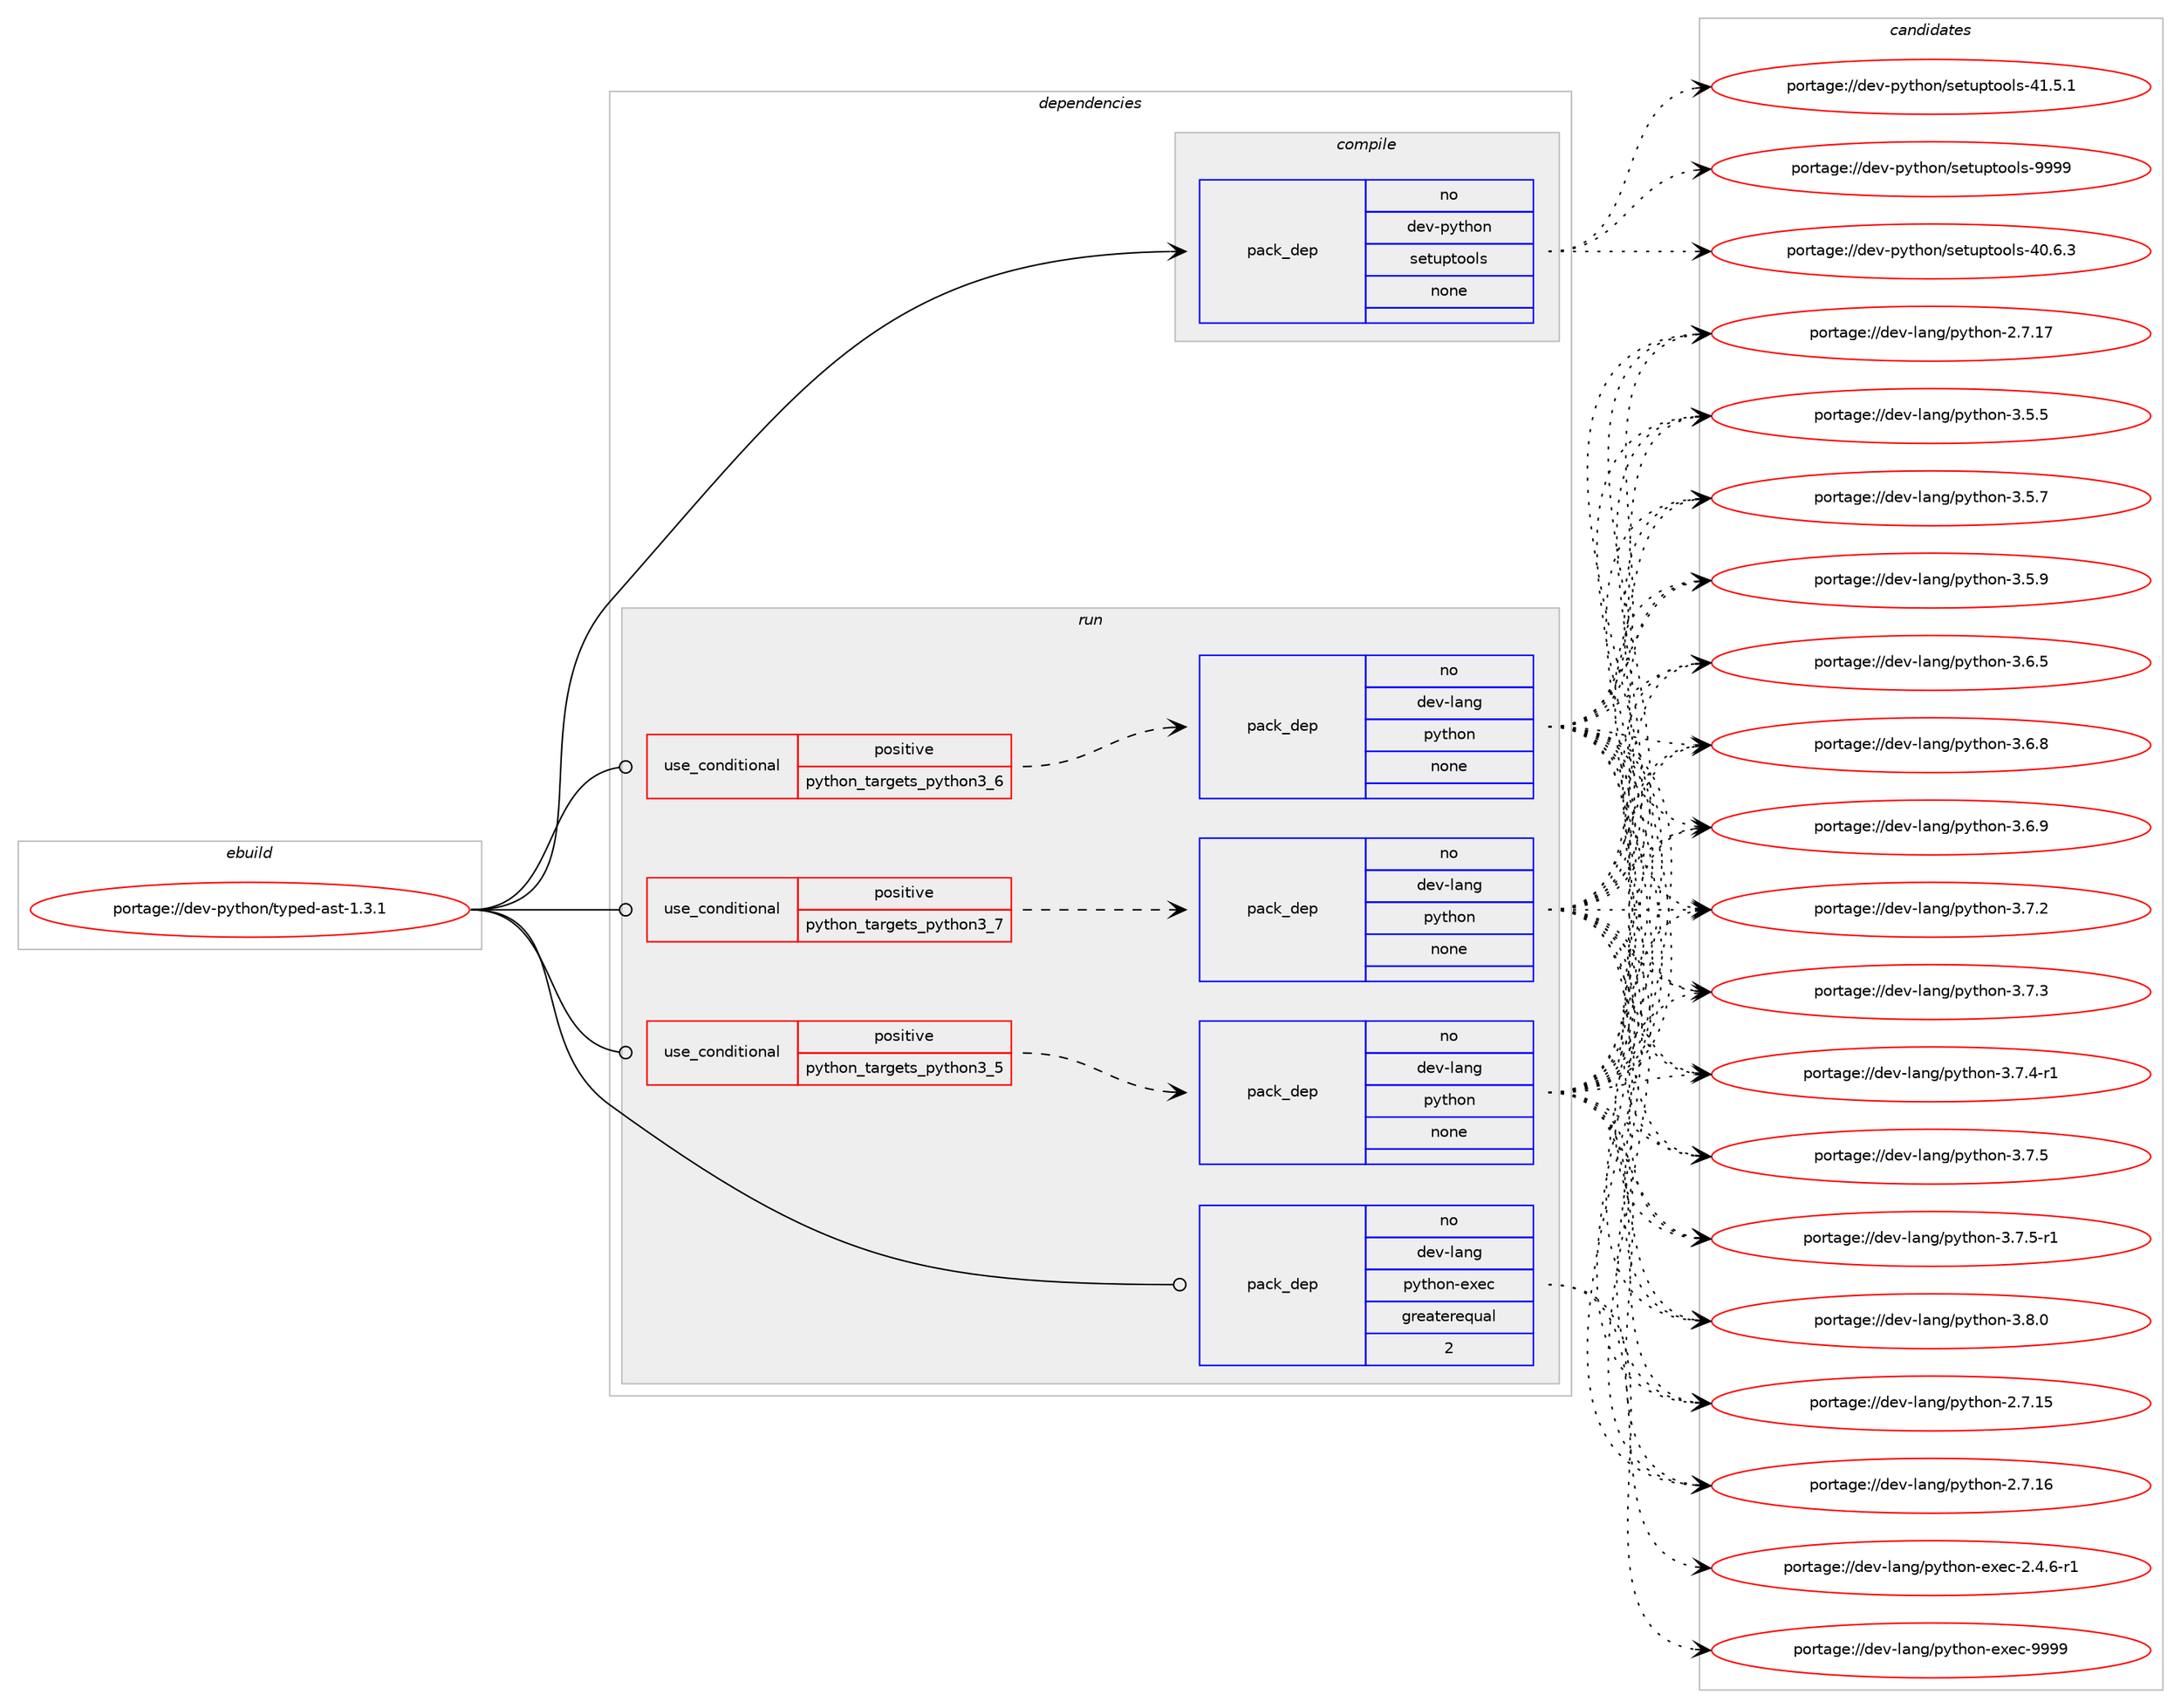 digraph prolog {

# *************
# Graph options
# *************

newrank=true;
concentrate=true;
compound=true;
graph [rankdir=LR,fontname=Helvetica,fontsize=10,ranksep=1.5];#, ranksep=2.5, nodesep=0.2];
edge  [arrowhead=vee];
node  [fontname=Helvetica,fontsize=10];

# **********
# The ebuild
# **********

subgraph cluster_leftcol {
color=gray;
rank=same;
label=<<i>ebuild</i>>;
id [label="portage://dev-python/typed-ast-1.3.1", color=red, width=4, href="../dev-python/typed-ast-1.3.1.svg"];
}

# ****************
# The dependencies
# ****************

subgraph cluster_midcol {
color=gray;
label=<<i>dependencies</i>>;
subgraph cluster_compile {
fillcolor="#eeeeee";
style=filled;
label=<<i>compile</i>>;
subgraph pack133557 {
dependency177127 [label=<<TABLE BORDER="0" CELLBORDER="1" CELLSPACING="0" CELLPADDING="4" WIDTH="220"><TR><TD ROWSPAN="6" CELLPADDING="30">pack_dep</TD></TR><TR><TD WIDTH="110">no</TD></TR><TR><TD>dev-python</TD></TR><TR><TD>setuptools</TD></TR><TR><TD>none</TD></TR><TR><TD></TD></TR></TABLE>>, shape=none, color=blue];
}
id:e -> dependency177127:w [weight=20,style="solid",arrowhead="vee"];
}
subgraph cluster_compileandrun {
fillcolor="#eeeeee";
style=filled;
label=<<i>compile and run</i>>;
}
subgraph cluster_run {
fillcolor="#eeeeee";
style=filled;
label=<<i>run</i>>;
subgraph cond40160 {
dependency177128 [label=<<TABLE BORDER="0" CELLBORDER="1" CELLSPACING="0" CELLPADDING="4"><TR><TD ROWSPAN="3" CELLPADDING="10">use_conditional</TD></TR><TR><TD>positive</TD></TR><TR><TD>python_targets_python3_5</TD></TR></TABLE>>, shape=none, color=red];
subgraph pack133558 {
dependency177129 [label=<<TABLE BORDER="0" CELLBORDER="1" CELLSPACING="0" CELLPADDING="4" WIDTH="220"><TR><TD ROWSPAN="6" CELLPADDING="30">pack_dep</TD></TR><TR><TD WIDTH="110">no</TD></TR><TR><TD>dev-lang</TD></TR><TR><TD>python</TD></TR><TR><TD>none</TD></TR><TR><TD></TD></TR></TABLE>>, shape=none, color=blue];
}
dependency177128:e -> dependency177129:w [weight=20,style="dashed",arrowhead="vee"];
}
id:e -> dependency177128:w [weight=20,style="solid",arrowhead="odot"];
subgraph cond40161 {
dependency177130 [label=<<TABLE BORDER="0" CELLBORDER="1" CELLSPACING="0" CELLPADDING="4"><TR><TD ROWSPAN="3" CELLPADDING="10">use_conditional</TD></TR><TR><TD>positive</TD></TR><TR><TD>python_targets_python3_6</TD></TR></TABLE>>, shape=none, color=red];
subgraph pack133559 {
dependency177131 [label=<<TABLE BORDER="0" CELLBORDER="1" CELLSPACING="0" CELLPADDING="4" WIDTH="220"><TR><TD ROWSPAN="6" CELLPADDING="30">pack_dep</TD></TR><TR><TD WIDTH="110">no</TD></TR><TR><TD>dev-lang</TD></TR><TR><TD>python</TD></TR><TR><TD>none</TD></TR><TR><TD></TD></TR></TABLE>>, shape=none, color=blue];
}
dependency177130:e -> dependency177131:w [weight=20,style="dashed",arrowhead="vee"];
}
id:e -> dependency177130:w [weight=20,style="solid",arrowhead="odot"];
subgraph cond40162 {
dependency177132 [label=<<TABLE BORDER="0" CELLBORDER="1" CELLSPACING="0" CELLPADDING="4"><TR><TD ROWSPAN="3" CELLPADDING="10">use_conditional</TD></TR><TR><TD>positive</TD></TR><TR><TD>python_targets_python3_7</TD></TR></TABLE>>, shape=none, color=red];
subgraph pack133560 {
dependency177133 [label=<<TABLE BORDER="0" CELLBORDER="1" CELLSPACING="0" CELLPADDING="4" WIDTH="220"><TR><TD ROWSPAN="6" CELLPADDING="30">pack_dep</TD></TR><TR><TD WIDTH="110">no</TD></TR><TR><TD>dev-lang</TD></TR><TR><TD>python</TD></TR><TR><TD>none</TD></TR><TR><TD></TD></TR></TABLE>>, shape=none, color=blue];
}
dependency177132:e -> dependency177133:w [weight=20,style="dashed",arrowhead="vee"];
}
id:e -> dependency177132:w [weight=20,style="solid",arrowhead="odot"];
subgraph pack133561 {
dependency177134 [label=<<TABLE BORDER="0" CELLBORDER="1" CELLSPACING="0" CELLPADDING="4" WIDTH="220"><TR><TD ROWSPAN="6" CELLPADDING="30">pack_dep</TD></TR><TR><TD WIDTH="110">no</TD></TR><TR><TD>dev-lang</TD></TR><TR><TD>python-exec</TD></TR><TR><TD>greaterequal</TD></TR><TR><TD>2</TD></TR></TABLE>>, shape=none, color=blue];
}
id:e -> dependency177134:w [weight=20,style="solid",arrowhead="odot"];
}
}

# **************
# The candidates
# **************

subgraph cluster_choices {
rank=same;
color=gray;
label=<<i>candidates</i>>;

subgraph choice133557 {
color=black;
nodesep=1;
choiceportage100101118451121211161041111104711510111611711211611111110811545524846544651 [label="portage://dev-python/setuptools-40.6.3", color=red, width=4,href="../dev-python/setuptools-40.6.3.svg"];
choiceportage100101118451121211161041111104711510111611711211611111110811545524946534649 [label="portage://dev-python/setuptools-41.5.1", color=red, width=4,href="../dev-python/setuptools-41.5.1.svg"];
choiceportage10010111845112121116104111110471151011161171121161111111081154557575757 [label="portage://dev-python/setuptools-9999", color=red, width=4,href="../dev-python/setuptools-9999.svg"];
dependency177127:e -> choiceportage100101118451121211161041111104711510111611711211611111110811545524846544651:w [style=dotted,weight="100"];
dependency177127:e -> choiceportage100101118451121211161041111104711510111611711211611111110811545524946534649:w [style=dotted,weight="100"];
dependency177127:e -> choiceportage10010111845112121116104111110471151011161171121161111111081154557575757:w [style=dotted,weight="100"];
}
subgraph choice133558 {
color=black;
nodesep=1;
choiceportage10010111845108971101034711212111610411111045504655464953 [label="portage://dev-lang/python-2.7.15", color=red, width=4,href="../dev-lang/python-2.7.15.svg"];
choiceportage10010111845108971101034711212111610411111045504655464954 [label="portage://dev-lang/python-2.7.16", color=red, width=4,href="../dev-lang/python-2.7.16.svg"];
choiceportage10010111845108971101034711212111610411111045504655464955 [label="portage://dev-lang/python-2.7.17", color=red, width=4,href="../dev-lang/python-2.7.17.svg"];
choiceportage100101118451089711010347112121116104111110455146534653 [label="portage://dev-lang/python-3.5.5", color=red, width=4,href="../dev-lang/python-3.5.5.svg"];
choiceportage100101118451089711010347112121116104111110455146534655 [label="portage://dev-lang/python-3.5.7", color=red, width=4,href="../dev-lang/python-3.5.7.svg"];
choiceportage100101118451089711010347112121116104111110455146534657 [label="portage://dev-lang/python-3.5.9", color=red, width=4,href="../dev-lang/python-3.5.9.svg"];
choiceportage100101118451089711010347112121116104111110455146544653 [label="portage://dev-lang/python-3.6.5", color=red, width=4,href="../dev-lang/python-3.6.5.svg"];
choiceportage100101118451089711010347112121116104111110455146544656 [label="portage://dev-lang/python-3.6.8", color=red, width=4,href="../dev-lang/python-3.6.8.svg"];
choiceportage100101118451089711010347112121116104111110455146544657 [label="portage://dev-lang/python-3.6.9", color=red, width=4,href="../dev-lang/python-3.6.9.svg"];
choiceportage100101118451089711010347112121116104111110455146554650 [label="portage://dev-lang/python-3.7.2", color=red, width=4,href="../dev-lang/python-3.7.2.svg"];
choiceportage100101118451089711010347112121116104111110455146554651 [label="portage://dev-lang/python-3.7.3", color=red, width=4,href="../dev-lang/python-3.7.3.svg"];
choiceportage1001011184510897110103471121211161041111104551465546524511449 [label="portage://dev-lang/python-3.7.4-r1", color=red, width=4,href="../dev-lang/python-3.7.4-r1.svg"];
choiceportage100101118451089711010347112121116104111110455146554653 [label="portage://dev-lang/python-3.7.5", color=red, width=4,href="../dev-lang/python-3.7.5.svg"];
choiceportage1001011184510897110103471121211161041111104551465546534511449 [label="portage://dev-lang/python-3.7.5-r1", color=red, width=4,href="../dev-lang/python-3.7.5-r1.svg"];
choiceportage100101118451089711010347112121116104111110455146564648 [label="portage://dev-lang/python-3.8.0", color=red, width=4,href="../dev-lang/python-3.8.0.svg"];
dependency177129:e -> choiceportage10010111845108971101034711212111610411111045504655464953:w [style=dotted,weight="100"];
dependency177129:e -> choiceportage10010111845108971101034711212111610411111045504655464954:w [style=dotted,weight="100"];
dependency177129:e -> choiceportage10010111845108971101034711212111610411111045504655464955:w [style=dotted,weight="100"];
dependency177129:e -> choiceportage100101118451089711010347112121116104111110455146534653:w [style=dotted,weight="100"];
dependency177129:e -> choiceportage100101118451089711010347112121116104111110455146534655:w [style=dotted,weight="100"];
dependency177129:e -> choiceportage100101118451089711010347112121116104111110455146534657:w [style=dotted,weight="100"];
dependency177129:e -> choiceportage100101118451089711010347112121116104111110455146544653:w [style=dotted,weight="100"];
dependency177129:e -> choiceportage100101118451089711010347112121116104111110455146544656:w [style=dotted,weight="100"];
dependency177129:e -> choiceportage100101118451089711010347112121116104111110455146544657:w [style=dotted,weight="100"];
dependency177129:e -> choiceportage100101118451089711010347112121116104111110455146554650:w [style=dotted,weight="100"];
dependency177129:e -> choiceportage100101118451089711010347112121116104111110455146554651:w [style=dotted,weight="100"];
dependency177129:e -> choiceportage1001011184510897110103471121211161041111104551465546524511449:w [style=dotted,weight="100"];
dependency177129:e -> choiceportage100101118451089711010347112121116104111110455146554653:w [style=dotted,weight="100"];
dependency177129:e -> choiceportage1001011184510897110103471121211161041111104551465546534511449:w [style=dotted,weight="100"];
dependency177129:e -> choiceportage100101118451089711010347112121116104111110455146564648:w [style=dotted,weight="100"];
}
subgraph choice133559 {
color=black;
nodesep=1;
choiceportage10010111845108971101034711212111610411111045504655464953 [label="portage://dev-lang/python-2.7.15", color=red, width=4,href="../dev-lang/python-2.7.15.svg"];
choiceportage10010111845108971101034711212111610411111045504655464954 [label="portage://dev-lang/python-2.7.16", color=red, width=4,href="../dev-lang/python-2.7.16.svg"];
choiceportage10010111845108971101034711212111610411111045504655464955 [label="portage://dev-lang/python-2.7.17", color=red, width=4,href="../dev-lang/python-2.7.17.svg"];
choiceportage100101118451089711010347112121116104111110455146534653 [label="portage://dev-lang/python-3.5.5", color=red, width=4,href="../dev-lang/python-3.5.5.svg"];
choiceportage100101118451089711010347112121116104111110455146534655 [label="portage://dev-lang/python-3.5.7", color=red, width=4,href="../dev-lang/python-3.5.7.svg"];
choiceportage100101118451089711010347112121116104111110455146534657 [label="portage://dev-lang/python-3.5.9", color=red, width=4,href="../dev-lang/python-3.5.9.svg"];
choiceportage100101118451089711010347112121116104111110455146544653 [label="portage://dev-lang/python-3.6.5", color=red, width=4,href="../dev-lang/python-3.6.5.svg"];
choiceportage100101118451089711010347112121116104111110455146544656 [label="portage://dev-lang/python-3.6.8", color=red, width=4,href="../dev-lang/python-3.6.8.svg"];
choiceportage100101118451089711010347112121116104111110455146544657 [label="portage://dev-lang/python-3.6.9", color=red, width=4,href="../dev-lang/python-3.6.9.svg"];
choiceportage100101118451089711010347112121116104111110455146554650 [label="portage://dev-lang/python-3.7.2", color=red, width=4,href="../dev-lang/python-3.7.2.svg"];
choiceportage100101118451089711010347112121116104111110455146554651 [label="portage://dev-lang/python-3.7.3", color=red, width=4,href="../dev-lang/python-3.7.3.svg"];
choiceportage1001011184510897110103471121211161041111104551465546524511449 [label="portage://dev-lang/python-3.7.4-r1", color=red, width=4,href="../dev-lang/python-3.7.4-r1.svg"];
choiceportage100101118451089711010347112121116104111110455146554653 [label="portage://dev-lang/python-3.7.5", color=red, width=4,href="../dev-lang/python-3.7.5.svg"];
choiceportage1001011184510897110103471121211161041111104551465546534511449 [label="portage://dev-lang/python-3.7.5-r1", color=red, width=4,href="../dev-lang/python-3.7.5-r1.svg"];
choiceportage100101118451089711010347112121116104111110455146564648 [label="portage://dev-lang/python-3.8.0", color=red, width=4,href="../dev-lang/python-3.8.0.svg"];
dependency177131:e -> choiceportage10010111845108971101034711212111610411111045504655464953:w [style=dotted,weight="100"];
dependency177131:e -> choiceportage10010111845108971101034711212111610411111045504655464954:w [style=dotted,weight="100"];
dependency177131:e -> choiceportage10010111845108971101034711212111610411111045504655464955:w [style=dotted,weight="100"];
dependency177131:e -> choiceportage100101118451089711010347112121116104111110455146534653:w [style=dotted,weight="100"];
dependency177131:e -> choiceportage100101118451089711010347112121116104111110455146534655:w [style=dotted,weight="100"];
dependency177131:e -> choiceportage100101118451089711010347112121116104111110455146534657:w [style=dotted,weight="100"];
dependency177131:e -> choiceportage100101118451089711010347112121116104111110455146544653:w [style=dotted,weight="100"];
dependency177131:e -> choiceportage100101118451089711010347112121116104111110455146544656:w [style=dotted,weight="100"];
dependency177131:e -> choiceportage100101118451089711010347112121116104111110455146544657:w [style=dotted,weight="100"];
dependency177131:e -> choiceportage100101118451089711010347112121116104111110455146554650:w [style=dotted,weight="100"];
dependency177131:e -> choiceportage100101118451089711010347112121116104111110455146554651:w [style=dotted,weight="100"];
dependency177131:e -> choiceportage1001011184510897110103471121211161041111104551465546524511449:w [style=dotted,weight="100"];
dependency177131:e -> choiceportage100101118451089711010347112121116104111110455146554653:w [style=dotted,weight="100"];
dependency177131:e -> choiceportage1001011184510897110103471121211161041111104551465546534511449:w [style=dotted,weight="100"];
dependency177131:e -> choiceportage100101118451089711010347112121116104111110455146564648:w [style=dotted,weight="100"];
}
subgraph choice133560 {
color=black;
nodesep=1;
choiceportage10010111845108971101034711212111610411111045504655464953 [label="portage://dev-lang/python-2.7.15", color=red, width=4,href="../dev-lang/python-2.7.15.svg"];
choiceportage10010111845108971101034711212111610411111045504655464954 [label="portage://dev-lang/python-2.7.16", color=red, width=4,href="../dev-lang/python-2.7.16.svg"];
choiceportage10010111845108971101034711212111610411111045504655464955 [label="portage://dev-lang/python-2.7.17", color=red, width=4,href="../dev-lang/python-2.7.17.svg"];
choiceportage100101118451089711010347112121116104111110455146534653 [label="portage://dev-lang/python-3.5.5", color=red, width=4,href="../dev-lang/python-3.5.5.svg"];
choiceportage100101118451089711010347112121116104111110455146534655 [label="portage://dev-lang/python-3.5.7", color=red, width=4,href="../dev-lang/python-3.5.7.svg"];
choiceportage100101118451089711010347112121116104111110455146534657 [label="portage://dev-lang/python-3.5.9", color=red, width=4,href="../dev-lang/python-3.5.9.svg"];
choiceportage100101118451089711010347112121116104111110455146544653 [label="portage://dev-lang/python-3.6.5", color=red, width=4,href="../dev-lang/python-3.6.5.svg"];
choiceportage100101118451089711010347112121116104111110455146544656 [label="portage://dev-lang/python-3.6.8", color=red, width=4,href="../dev-lang/python-3.6.8.svg"];
choiceportage100101118451089711010347112121116104111110455146544657 [label="portage://dev-lang/python-3.6.9", color=red, width=4,href="../dev-lang/python-3.6.9.svg"];
choiceportage100101118451089711010347112121116104111110455146554650 [label="portage://dev-lang/python-3.7.2", color=red, width=4,href="../dev-lang/python-3.7.2.svg"];
choiceportage100101118451089711010347112121116104111110455146554651 [label="portage://dev-lang/python-3.7.3", color=red, width=4,href="../dev-lang/python-3.7.3.svg"];
choiceportage1001011184510897110103471121211161041111104551465546524511449 [label="portage://dev-lang/python-3.7.4-r1", color=red, width=4,href="../dev-lang/python-3.7.4-r1.svg"];
choiceportage100101118451089711010347112121116104111110455146554653 [label="portage://dev-lang/python-3.7.5", color=red, width=4,href="../dev-lang/python-3.7.5.svg"];
choiceportage1001011184510897110103471121211161041111104551465546534511449 [label="portage://dev-lang/python-3.7.5-r1", color=red, width=4,href="../dev-lang/python-3.7.5-r1.svg"];
choiceportage100101118451089711010347112121116104111110455146564648 [label="portage://dev-lang/python-3.8.0", color=red, width=4,href="../dev-lang/python-3.8.0.svg"];
dependency177133:e -> choiceportage10010111845108971101034711212111610411111045504655464953:w [style=dotted,weight="100"];
dependency177133:e -> choiceportage10010111845108971101034711212111610411111045504655464954:w [style=dotted,weight="100"];
dependency177133:e -> choiceportage10010111845108971101034711212111610411111045504655464955:w [style=dotted,weight="100"];
dependency177133:e -> choiceportage100101118451089711010347112121116104111110455146534653:w [style=dotted,weight="100"];
dependency177133:e -> choiceportage100101118451089711010347112121116104111110455146534655:w [style=dotted,weight="100"];
dependency177133:e -> choiceportage100101118451089711010347112121116104111110455146534657:w [style=dotted,weight="100"];
dependency177133:e -> choiceportage100101118451089711010347112121116104111110455146544653:w [style=dotted,weight="100"];
dependency177133:e -> choiceportage100101118451089711010347112121116104111110455146544656:w [style=dotted,weight="100"];
dependency177133:e -> choiceportage100101118451089711010347112121116104111110455146544657:w [style=dotted,weight="100"];
dependency177133:e -> choiceportage100101118451089711010347112121116104111110455146554650:w [style=dotted,weight="100"];
dependency177133:e -> choiceportage100101118451089711010347112121116104111110455146554651:w [style=dotted,weight="100"];
dependency177133:e -> choiceportage1001011184510897110103471121211161041111104551465546524511449:w [style=dotted,weight="100"];
dependency177133:e -> choiceportage100101118451089711010347112121116104111110455146554653:w [style=dotted,weight="100"];
dependency177133:e -> choiceportage1001011184510897110103471121211161041111104551465546534511449:w [style=dotted,weight="100"];
dependency177133:e -> choiceportage100101118451089711010347112121116104111110455146564648:w [style=dotted,weight="100"];
}
subgraph choice133561 {
color=black;
nodesep=1;
choiceportage10010111845108971101034711212111610411111045101120101994550465246544511449 [label="portage://dev-lang/python-exec-2.4.6-r1", color=red, width=4,href="../dev-lang/python-exec-2.4.6-r1.svg"];
choiceportage10010111845108971101034711212111610411111045101120101994557575757 [label="portage://dev-lang/python-exec-9999", color=red, width=4,href="../dev-lang/python-exec-9999.svg"];
dependency177134:e -> choiceportage10010111845108971101034711212111610411111045101120101994550465246544511449:w [style=dotted,weight="100"];
dependency177134:e -> choiceportage10010111845108971101034711212111610411111045101120101994557575757:w [style=dotted,weight="100"];
}
}

}
